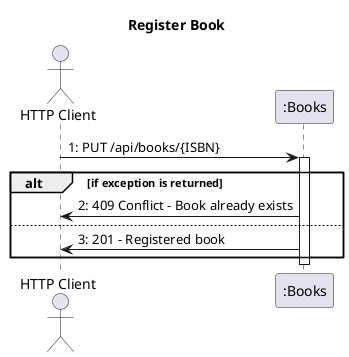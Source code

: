 @startuml
title Register Book
actor "HTTP Client" as client
participant ":Books" as Books

client -> Books: 1: PUT /api/books/{ISBN}
activate Books
alt if exception is returned
  Books -> client: 2: 409 Conflict - Book already exists
else
  Books -> client: 3: 201 - Registered book
end
deactivate Books
@enduml